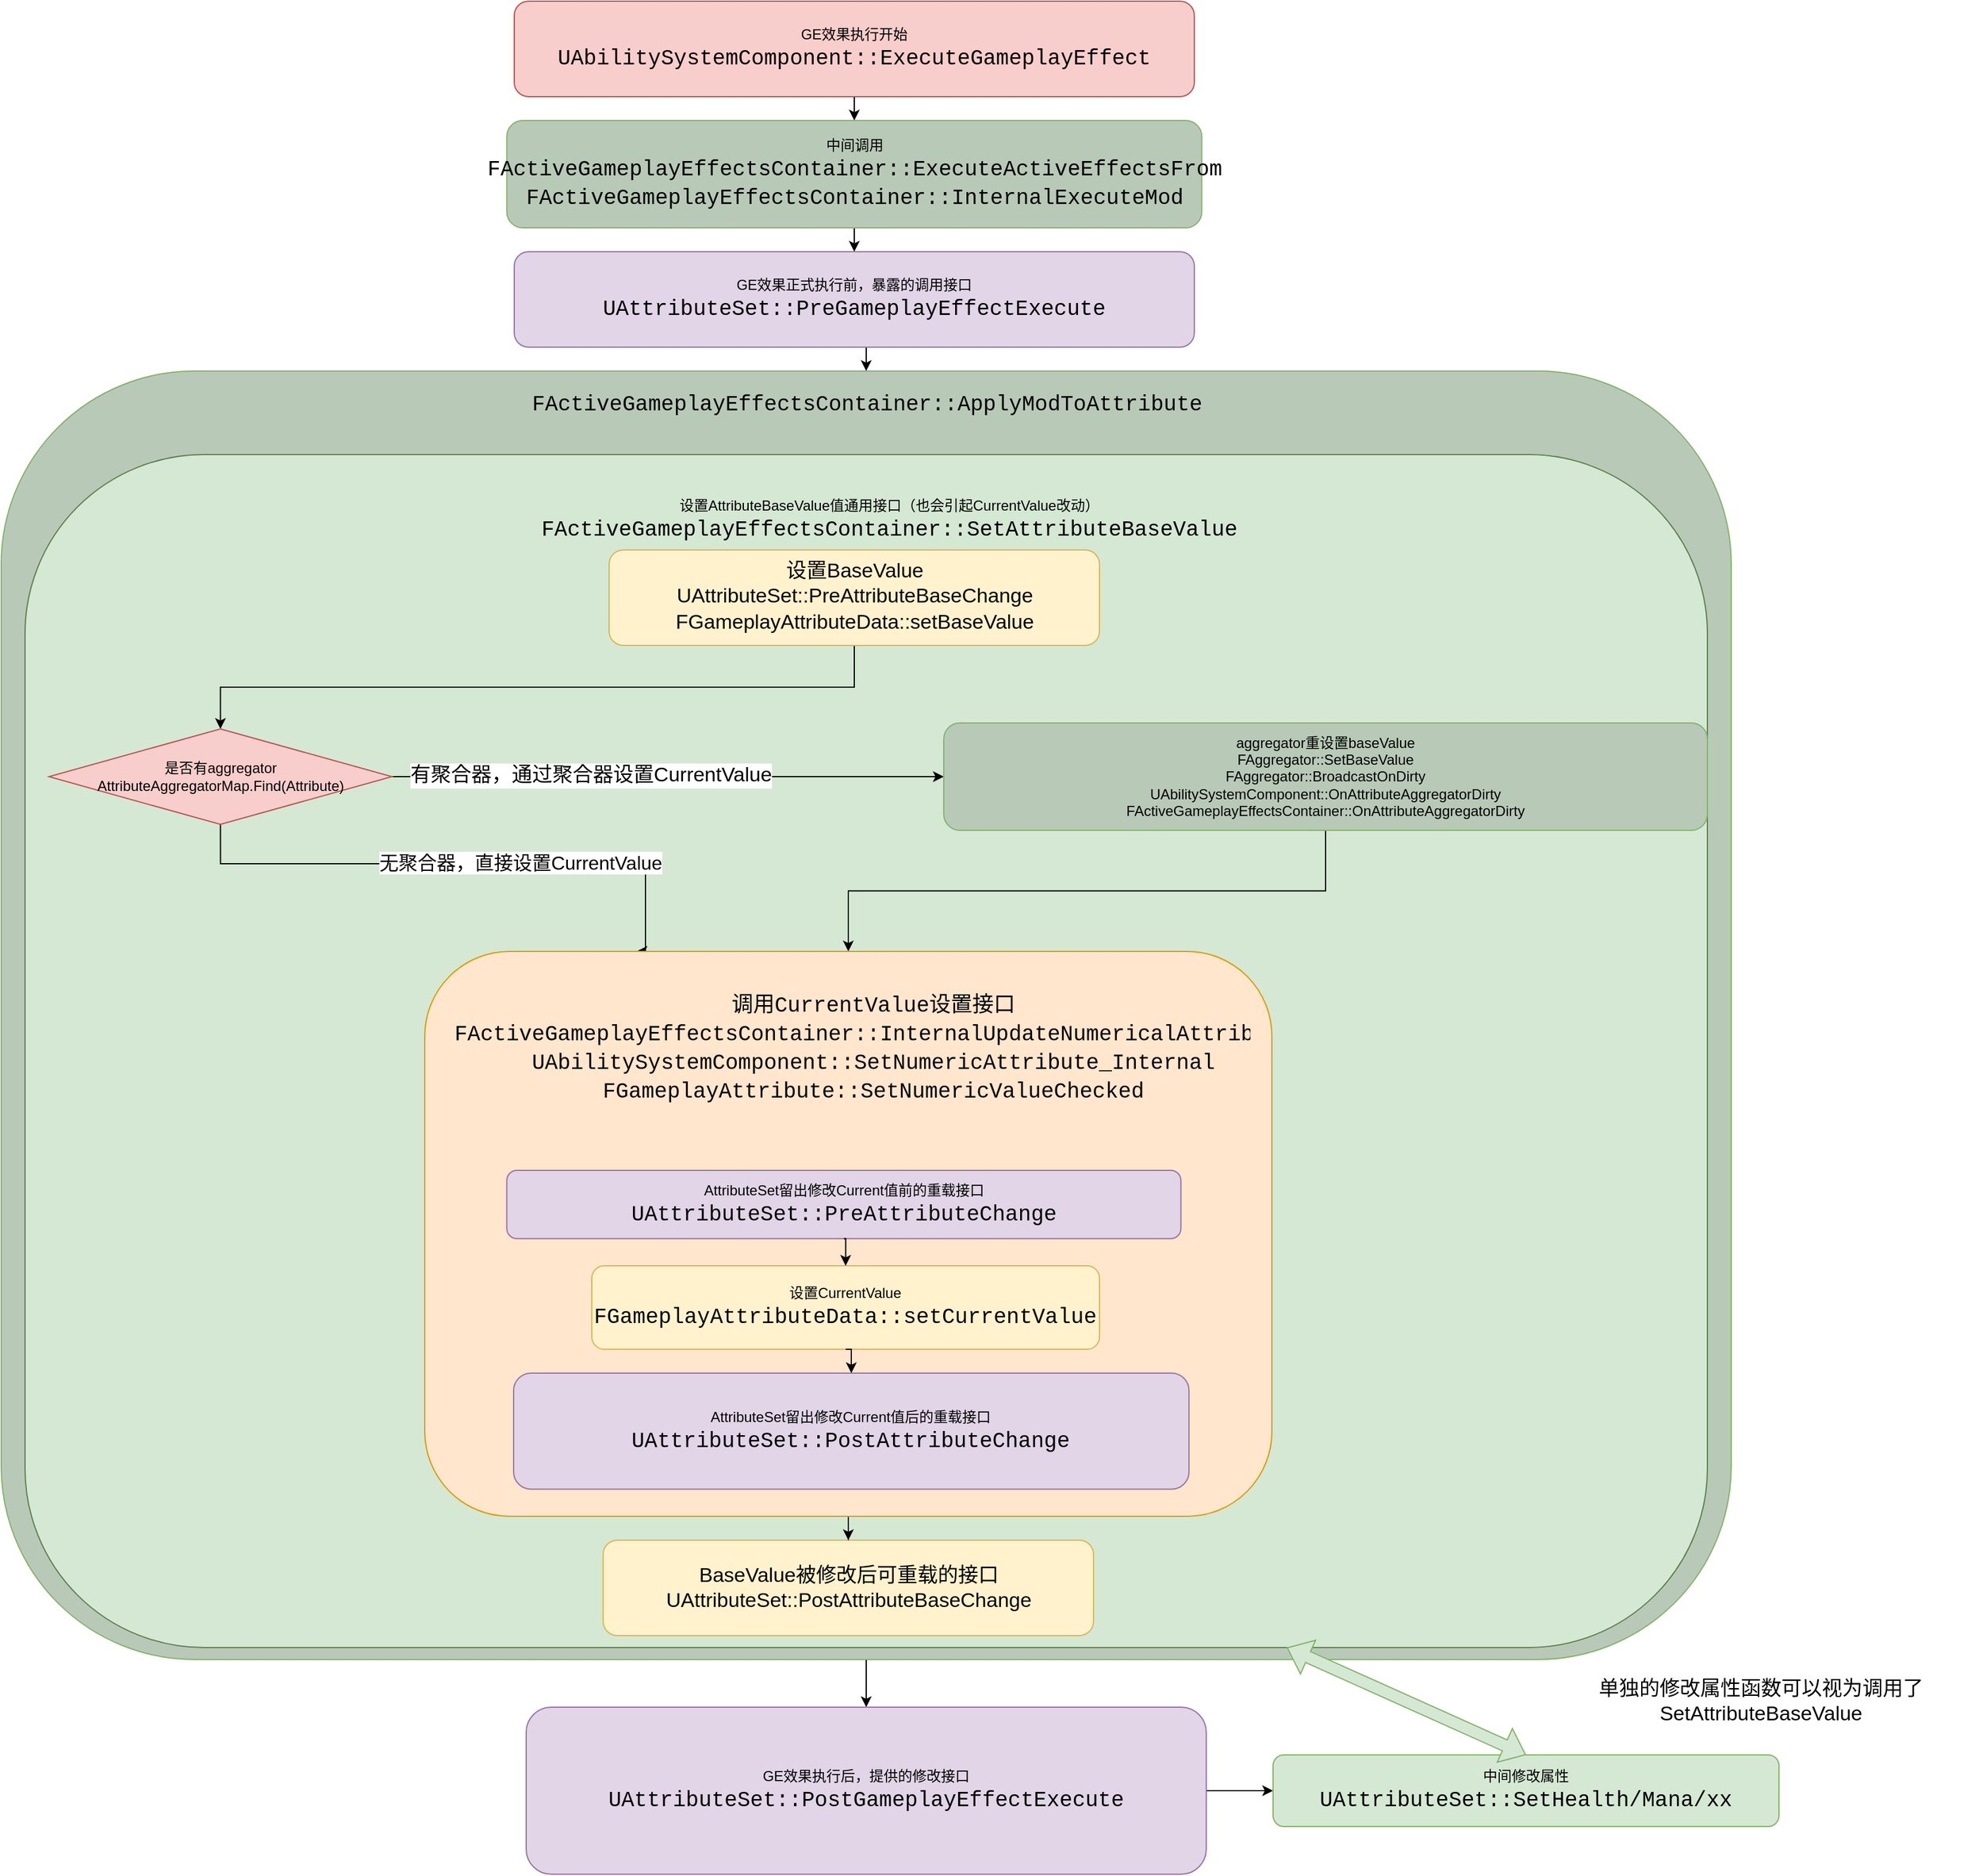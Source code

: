<mxfile version="20.8.16" type="device"><diagram id="C5RBs43oDa-KdzZeNtuy" name="Page-1"><mxGraphModel dx="2853" dy="14" grid="1" gridSize="10" guides="1" tooltips="1" connect="1" arrows="1" fold="1" page="1" pageScale="1" pageWidth="827" pageHeight="1169" math="0" shadow="0"><root><mxCell id="WIyWlLk6GJQsqaUBKTNV-0"/><mxCell id="WIyWlLk6GJQsqaUBKTNV-1" parent="WIyWlLk6GJQsqaUBKTNV-0"/><mxCell id="Cx3ExcxcxHurJxyxxGUK-4" style="edgeStyle=orthogonalEdgeStyle;rounded=0;orthogonalLoop=1;jettySize=auto;html=1;exitX=0.5;exitY=1;exitDx=0;exitDy=0;entryX=0.5;entryY=0;entryDx=0;entryDy=0;fontColor=#000000;" parent="WIyWlLk6GJQsqaUBKTNV-1" source="Cx3ExcxcxHurJxyxxGUK-0" target="Cx3ExcxcxHurJxyxxGUK-1" edge="1"><mxGeometry relative="1" as="geometry"/></mxCell><mxCell id="Cx3ExcxcxHurJxyxxGUK-0" value="GE效果执行开始&lt;br&gt;&lt;div style=&quot;font-family: Consolas, &amp;quot;Courier New&amp;quot;, monospace; font-size: 18px; line-height: 24px;&quot;&gt;UAbilitySystemComponent::ExecuteGameplayEffect&lt;/div&gt;" style="rounded=1;whiteSpace=wrap;html=1;fillColor=#f8cecc;strokeColor=#b85450;" parent="WIyWlLk6GJQsqaUBKTNV-1" vertex="1"><mxGeometry x="230" y="1200" width="570" height="80" as="geometry"/></mxCell><mxCell id="Cx3ExcxcxHurJxyxxGUK-22" style="edgeStyle=orthogonalEdgeStyle;rounded=0;orthogonalLoop=1;jettySize=auto;html=1;exitX=0.5;exitY=1;exitDx=0;exitDy=0;entryX=0.5;entryY=0;entryDx=0;entryDy=0;fontColor=#000000;" parent="WIyWlLk6GJQsqaUBKTNV-1" source="Cx3ExcxcxHurJxyxxGUK-1" target="Cx3ExcxcxHurJxyxxGUK-3" edge="1"><mxGeometry relative="1" as="geometry"/></mxCell><mxCell id="Cx3ExcxcxHurJxyxxGUK-1" value="中间调用&lt;br&gt;&lt;div style=&quot;font-family: Consolas, &amp;quot;Courier New&amp;quot;, monospace; font-size: 18px; line-height: 24px;&quot;&gt;FActiveGameplayEffectsContainer::ExecuteActiveEffectsFrom&lt;/div&gt;&lt;div style=&quot;font-family: Consolas, &amp;quot;Courier New&amp;quot;, monospace; font-size: 18px; line-height: 24px;&quot;&gt;FActiveGameplayEffectsContainer::InternalExecuteMod&lt;br&gt;&lt;/div&gt;" style="rounded=1;whiteSpace=wrap;html=1;fillColor=#B9C9B8;strokeColor=#82b366;" parent="WIyWlLk6GJQsqaUBKTNV-1" vertex="1"><mxGeometry x="223.75" y="1300" width="582.5" height="90" as="geometry"/></mxCell><mxCell id="Cx3ExcxcxHurJxyxxGUK-10" style="edgeStyle=orthogonalEdgeStyle;rounded=0;orthogonalLoop=1;jettySize=auto;html=1;exitX=0.5;exitY=1;exitDx=0;exitDy=0;entryX=0.5;entryY=0;entryDx=0;entryDy=0;fontColor=#000000;" parent="WIyWlLk6GJQsqaUBKTNV-1" source="Cx3ExcxcxHurJxyxxGUK-3" target="Cx3ExcxcxHurJxyxxGUK-9" edge="1"><mxGeometry relative="1" as="geometry"/></mxCell><mxCell id="Cx3ExcxcxHurJxyxxGUK-3" value="GE效果正式执行前，暴露的调用接口&lt;br&gt;&lt;div style=&quot;font-family: Consolas, &amp;quot;Courier New&amp;quot;, monospace; font-size: 18px; line-height: 24px;&quot;&gt;UAttributeSet::PreGameplayEffectExecute&lt;/div&gt;" style="rounded=1;whiteSpace=wrap;html=1;fillColor=#e1d5e7;strokeColor=#9673a6;" parent="WIyWlLk6GJQsqaUBKTNV-1" vertex="1"><mxGeometry x="230" y="1410" width="570" height="80" as="geometry"/></mxCell><mxCell id="Cx3ExcxcxHurJxyxxGUK-34" style="edgeStyle=orthogonalEdgeStyle;rounded=0;orthogonalLoop=1;jettySize=auto;html=1;exitX=0.5;exitY=1;exitDx=0;exitDy=0;fontColor=#000000;" parent="WIyWlLk6GJQsqaUBKTNV-1" source="Cx3ExcxcxHurJxyxxGUK-9" target="Cx3ExcxcxHurJxyxxGUK-32" edge="1"><mxGeometry relative="1" as="geometry"/></mxCell><mxCell id="Cx3ExcxcxHurJxyxxGUK-9" value="" style="rounded=1;whiteSpace=wrap;html=1;fillColor=#B9C9B8;strokeColor=#82b366;" parent="WIyWlLk6GJQsqaUBKTNV-1" vertex="1"><mxGeometry x="-200" y="1510" width="1450" height="1080" as="geometry"/></mxCell><mxCell id="Cx3ExcxcxHurJxyxxGUK-11" value="" style="rounded=1;whiteSpace=wrap;html=1;fillColor=#d5e8d4;strokeColor=#5D8049;" parent="WIyWlLk6GJQsqaUBKTNV-1" vertex="1"><mxGeometry x="-180" y="1580" width="1410" height="1000" as="geometry"/></mxCell><mxCell id="BjdxmJHwC_qiLSju4aS4-2" style="edgeStyle=orthogonalEdgeStyle;rounded=0;orthogonalLoop=1;jettySize=auto;html=1;exitX=0.5;exitY=1;exitDx=0;exitDy=0;" parent="WIyWlLk6GJQsqaUBKTNV-1" source="Cx3ExcxcxHurJxyxxGUK-13" target="Cx3ExcxcxHurJxyxxGUK-17" edge="1"><mxGeometry relative="1" as="geometry"/></mxCell><mxCell id="Cx3ExcxcxHurJxyxxGUK-13" value="&lt;font style=&quot;font-size: 17px;&quot;&gt;设置BaseValue&lt;br&gt;UAttributeSet::PreAttributeBaseChange&lt;br&gt;&lt;/font&gt;&lt;div style=&quot;line-height: 24px; font-size: 17px;&quot;&gt;&lt;div style=&quot;line-height: 24px;&quot;&gt;&lt;font style=&quot;font-size: 17px;&quot;&gt;FGameplayAttributeData::setBaseValue&lt;/font&gt;&lt;/div&gt;&lt;/div&gt;" style="rounded=1;whiteSpace=wrap;html=1;fillColor=#fff2cc;strokeColor=#d6b656;" parent="WIyWlLk6GJQsqaUBKTNV-1" vertex="1"><mxGeometry x="309.5" y="1660" width="411" height="80" as="geometry"/></mxCell><mxCell id="BjdxmJHwC_qiLSju4aS4-3" style="edgeStyle=orthogonalEdgeStyle;rounded=0;orthogonalLoop=1;jettySize=auto;html=1;exitX=0.5;exitY=1;exitDx=0;exitDy=0;entryX=0.25;entryY=0;entryDx=0;entryDy=0;" parent="WIyWlLk6GJQsqaUBKTNV-1" source="Cx3ExcxcxHurJxyxxGUK-17" target="Cx3ExcxcxHurJxyxxGUK-23" edge="1"><mxGeometry relative="1" as="geometry"><mxPoint x="160" y="1870" as="targetPoint"/><Array as="points"><mxPoint x="-16" y="1923"/><mxPoint x="340" y="1923"/><mxPoint x="340" y="1997"/></Array></mxGeometry></mxCell><mxCell id="BjdxmJHwC_qiLSju4aS4-4" value="&lt;font style=&quot;font-size: 16px;&quot;&gt;无聚合器，直接设置CurrentValue&lt;/font&gt;" style="edgeLabel;html=1;align=center;verticalAlign=middle;resizable=0;points=[];" parent="BjdxmJHwC_qiLSju4aS4-3" vertex="1" connectable="0"><mxGeometry x="0.207" y="1" relative="1" as="geometry"><mxPoint as="offset"/></mxGeometry></mxCell><mxCell id="BjdxmJHwC_qiLSju4aS4-8" style="edgeStyle=orthogonalEdgeStyle;rounded=0;orthogonalLoop=1;jettySize=auto;html=1;exitX=1;exitY=0.5;exitDx=0;exitDy=0;fontFamily=Helvetica;fontSize=17;" parent="WIyWlLk6GJQsqaUBKTNV-1" source="Cx3ExcxcxHurJxyxxGUK-17" target="BjdxmJHwC_qiLSju4aS4-7" edge="1"><mxGeometry relative="1" as="geometry"/></mxCell><mxCell id="BjdxmJHwC_qiLSju4aS4-12" value="有聚合器，通过聚合器设置CurrentValue" style="edgeLabel;html=1;align=center;verticalAlign=middle;resizable=0;points=[];fontSize=17;fontFamily=Helvetica;" parent="BjdxmJHwC_qiLSju4aS4-8" vertex="1" connectable="0"><mxGeometry x="-0.279" y="1" relative="1" as="geometry"><mxPoint as="offset"/></mxGeometry></mxCell><mxCell id="Cx3ExcxcxHurJxyxxGUK-17" value="是否有aggregator&lt;br&gt;AttributeAggregatorMap.Find(Attribute)" style="rhombus;whiteSpace=wrap;html=1;labelBackgroundColor=none;strokeColor=#b85450;fillColor=#f8cecc;" parent="WIyWlLk6GJQsqaUBKTNV-1" vertex="1"><mxGeometry x="-160" y="1810" width="287.5" height="80" as="geometry"/></mxCell><mxCell id="Cx3ExcxcxHurJxyxxGUK-40" style="edgeStyle=orthogonalEdgeStyle;rounded=0;orthogonalLoop=1;jettySize=auto;html=1;exitX=1;exitY=0.5;exitDx=0;exitDy=0;entryX=0;entryY=0.5;entryDx=0;entryDy=0;fontColor=#000000;" parent="WIyWlLk6GJQsqaUBKTNV-1" source="Cx3ExcxcxHurJxyxxGUK-32" target="Cx3ExcxcxHurJxyxxGUK-39" edge="1"><mxGeometry relative="1" as="geometry"/></mxCell><mxCell id="Cx3ExcxcxHurJxyxxGUK-32" value="GE效果执行后，提供的修改接口&lt;br&gt;&lt;div style=&quot;font-family: Consolas, &amp;quot;Courier New&amp;quot;, monospace; font-size: 18px; line-height: 24px;&quot;&gt;UAttributeSet::PostGameplayEffectExecute&lt;/div&gt;" style="rounded=1;whiteSpace=wrap;html=1;fillColor=#e1d5e7;strokeColor=#9673a6;" parent="WIyWlLk6GJQsqaUBKTNV-1" vertex="1"><mxGeometry x="240" y="2630" width="570" height="140" as="geometry"/></mxCell><mxCell id="Cx3ExcxcxHurJxyxxGUK-33" value="&lt;h1&gt;&lt;div style=&quot;border-color: var(--border-color); font-weight: 400; text-align: center; font-family: Consolas, &amp;quot;Courier New&amp;quot;, monospace; font-size: 18px; line-height: 24px;&quot;&gt;FActiveGameplayEffectsContainer::ApplyModToAttribute&lt;/div&gt;&lt;/h1&gt;" style="text;html=1;strokeColor=none;fillColor=none;spacing=5;spacingTop=-20;whiteSpace=wrap;overflow=hidden;rounded=0;fontColor=#000000;" parent="WIyWlLk6GJQsqaUBKTNV-1" vertex="1"><mxGeometry x="240" y="1520" width="590" height="40" as="geometry"/></mxCell><mxCell id="Cx3ExcxcxHurJxyxxGUK-38" value="设置AttributeBaseValue值通用接口（也会引起CurrentValue改动）&lt;br style=&quot;border-color: var(--border-color);&quot;&gt;&lt;div style=&quot;border-color: var(--border-color); font-family: Consolas, &amp;quot;Courier New&amp;quot;, monospace; font-size: 18px; line-height: 24px;&quot;&gt;FActiveGameplayEffectsContainer::SetAttributeBaseValue&lt;/div&gt;" style="text;html=1;strokeColor=none;fillColor=none;align=center;verticalAlign=middle;whiteSpace=wrap;rounded=0;fontColor=#000000;" parent="WIyWlLk6GJQsqaUBKTNV-1" vertex="1"><mxGeometry x="349" y="1620" width="391" height="30" as="geometry"/></mxCell><mxCell id="Cx3ExcxcxHurJxyxxGUK-39" value="中间修改属性&lt;br style=&quot;border-color: var(--border-color);&quot;&gt;&lt;div style=&quot;border-color: var(--border-color); font-family: Consolas, &amp;quot;Courier New&amp;quot;, monospace; font-size: 18px; line-height: 24px;&quot;&gt;UAttributeSet::SetHealth/Mana/xx&lt;/div&gt;" style="rounded=1;whiteSpace=wrap;html=1;labelBackgroundColor=none;strokeColor=#82b366;fillColor=#d5e8d4;" parent="WIyWlLk6GJQsqaUBKTNV-1" vertex="1"><mxGeometry x="866" y="2670" width="424" height="60" as="geometry"/></mxCell><mxCell id="BjdxmJHwC_qiLSju4aS4-5" value="&lt;font style=&quot;font-size: 17px;&quot;&gt;BaseValue被修改后可重载的接口&lt;br&gt;UAttributeSet::PostAttributeBaseChange&lt;br&gt;&lt;/font&gt;" style="rounded=1;whiteSpace=wrap;html=1;fillColor=#fff2cc;strokeColor=#d6b656;" parent="WIyWlLk6GJQsqaUBKTNV-1" vertex="1"><mxGeometry x="304.51" y="2490" width="411" height="80" as="geometry"/></mxCell><mxCell id="BjdxmJHwC_qiLSju4aS4-11" style="edgeStyle=orthogonalEdgeStyle;rounded=0;orthogonalLoop=1;jettySize=auto;html=1;exitX=0.5;exitY=1;exitDx=0;exitDy=0;fontFamily=Helvetica;fontSize=17;" parent="WIyWlLk6GJQsqaUBKTNV-1" source="BjdxmJHwC_qiLSju4aS4-7" target="Cx3ExcxcxHurJxyxxGUK-23" edge="1"><mxGeometry relative="1" as="geometry"/></mxCell><mxCell id="BjdxmJHwC_qiLSju4aS4-7" value="aggregator重设置baseValue&lt;br&gt;FAggregator::SetBaseValue&lt;br&gt;FAggregator::BroadcastOnDirty&lt;br&gt;UAbilitySystemComponent::OnAttributeAggregatorDirty&lt;br&gt;FActiveGameplayEffectsContainer::OnAttributeAggregatorDirty" style="rounded=1;whiteSpace=wrap;html=1;fillColor=#B9C9B8;strokeColor=#82b366;" parent="WIyWlLk6GJQsqaUBKTNV-1" vertex="1"><mxGeometry x="590" y="1805" width="640" height="90" as="geometry"/></mxCell><mxCell id="BjdxmJHwC_qiLSju4aS4-10" style="edgeStyle=orthogonalEdgeStyle;rounded=0;orthogonalLoop=1;jettySize=auto;html=1;exitX=0.5;exitY=1;exitDx=0;exitDy=0;fontFamily=Helvetica;fontSize=17;" parent="WIyWlLk6GJQsqaUBKTNV-1" source="Cx3ExcxcxHurJxyxxGUK-23" target="BjdxmJHwC_qiLSju4aS4-5" edge="1"><mxGeometry relative="1" as="geometry"/></mxCell><mxCell id="Cx3ExcxcxHurJxyxxGUK-23" value="" style="rounded=1;whiteSpace=wrap;html=1;fillColor=#ffe6cc;strokeColor=#d79b00;" parent="WIyWlLk6GJQsqaUBKTNV-1" vertex="1"><mxGeometry x="155.01" y="1996.49" width="709.99" height="473.51" as="geometry"/></mxCell><mxCell id="Cx3ExcxcxHurJxyxxGUK-26" value="AttributeSet留出修改Current值前的重载接口&lt;br&gt;&lt;div style=&quot;font-family: Consolas, &amp;quot;Courier New&amp;quot;, monospace; font-size: 18px; line-height: 24px;&quot;&gt;UAttributeSet::PreAttributeChange&lt;/div&gt;" style="rounded=1;whiteSpace=wrap;html=1;fillColor=#e1d5e7;strokeColor=#9673a6;" parent="WIyWlLk6GJQsqaUBKTNV-1" vertex="1"><mxGeometry x="223.75" y="2180" width="565" height="57.29" as="geometry"/></mxCell><mxCell id="Cx3ExcxcxHurJxyxxGUK-28" value="设置CurrentValue&lt;br&gt;&lt;div style=&quot;font-family: Consolas, &amp;quot;Courier New&amp;quot;, monospace; font-size: 18px; line-height: 24px;&quot;&gt;&lt;div style=&quot;line-height: 24px;&quot;&gt;FGameplayAttributeData::setCurrentValue&lt;/div&gt;&lt;/div&gt;" style="rounded=1;whiteSpace=wrap;html=1;fillColor=#fff2cc;strokeColor=#d6b656;" parent="WIyWlLk6GJQsqaUBKTNV-1" vertex="1"><mxGeometry x="295.01" y="2260" width="425.49" height="70" as="geometry"/></mxCell><mxCell id="Cx3ExcxcxHurJxyxxGUK-30" value="AttributeSet留出修改Current值后的重载接口&lt;br&gt;&lt;div style=&quot;font-family: Consolas, &amp;quot;Courier New&amp;quot;, monospace; font-size: 18px; line-height: 24px;&quot;&gt;UAttributeSet::PostAttributeChange&lt;/div&gt;" style="rounded=1;whiteSpace=wrap;html=1;fillColor=#e1d5e7;strokeColor=#9673a6;" parent="WIyWlLk6GJQsqaUBKTNV-1" vertex="1"><mxGeometry x="229.489" y="2349.996" width="566.042" height="97.297" as="geometry"/></mxCell><mxCell id="Cx3ExcxcxHurJxyxxGUK-35" value="&lt;h1&gt;&lt;div style=&quot;border-color: var(--border-color); font-weight: 400; text-align: center; font-family: Consolas, &amp;quot;Courier New&amp;quot;, monospace; font-size: 18px; line-height: 24px;&quot;&gt;&lt;div style=&quot;border-color: var(--border-color); line-height: 24px;&quot;&gt;调用CurrentValue设置接口&lt;br style=&quot;border-color: var(--border-color); font-family: Helvetica; font-size: 12px;&quot;&gt;&lt;div style=&quot;border-color: var(--border-color); line-height: 24px;&quot;&gt;FActiveGameplayEffectsContainer::InternalUpdateNumericalAttribute&lt;/div&gt;&lt;div style=&quot;border-color: var(--border-color); line-height: 24px;&quot;&gt;&lt;div style=&quot;border-color: var(--border-color); line-height: 24px;&quot;&gt;UAbilitySystemComponent::SetNumericAttribute_Internal&lt;/div&gt;&lt;/div&gt;&lt;/div&gt;&lt;div style=&quot;border-color: var(--border-color); line-height: 24px;&quot;&gt;FGameplayAttribute::SetNumericValueChecked&lt;/div&gt;&lt;/div&gt;&lt;/h1&gt;" style="text;html=1;strokeColor=none;fillColor=none;spacing=5;spacingTop=-20;whiteSpace=wrap;overflow=hidden;rounded=0;fontColor=#000000;" parent="WIyWlLk6GJQsqaUBKTNV-1" vertex="1"><mxGeometry x="175.01" y="2024.33" width="675" height="111.35" as="geometry"/></mxCell><mxCell id="Cx3ExcxcxHurJxyxxGUK-29" style="edgeStyle=orthogonalEdgeStyle;rounded=0;orthogonalLoop=1;jettySize=auto;html=1;exitX=0.5;exitY=1;exitDx=0;exitDy=0;entryX=0.5;entryY=0;entryDx=0;entryDy=0;fontColor=#000000;" parent="WIyWlLk6GJQsqaUBKTNV-1" source="Cx3ExcxcxHurJxyxxGUK-26" target="Cx3ExcxcxHurJxyxxGUK-28" edge="1"><mxGeometry relative="1" as="geometry"/></mxCell><mxCell id="Cx3ExcxcxHurJxyxxGUK-31" style="edgeStyle=orthogonalEdgeStyle;rounded=0;orthogonalLoop=1;jettySize=auto;html=1;exitX=0.5;exitY=1;exitDx=0;exitDy=0;entryX=0.5;entryY=0;entryDx=0;entryDy=0;fontColor=#000000;" parent="WIyWlLk6GJQsqaUBKTNV-1" source="Cx3ExcxcxHurJxyxxGUK-28" target="Cx3ExcxcxHurJxyxxGUK-30" edge="1"><mxGeometry relative="1" as="geometry"/></mxCell><mxCell id="g4Ad-6OpB0dCacpLV0Dv-0" value="" style="shape=flexArrow;endArrow=classic;startArrow=classic;html=1;rounded=0;exitX=0.5;exitY=0;exitDx=0;exitDy=0;entryX=0.75;entryY=1;entryDx=0;entryDy=0;fillColor=#d5e8d4;strokeColor=#82b366;" edge="1" parent="WIyWlLk6GJQsqaUBKTNV-1" source="Cx3ExcxcxHurJxyxxGUK-39" target="Cx3ExcxcxHurJxyxxGUK-11"><mxGeometry width="100" height="100" relative="1" as="geometry"><mxPoint x="1250" y="2620" as="sourcePoint"/><mxPoint x="1350" y="2520" as="targetPoint"/></mxGeometry></mxCell><mxCell id="g4Ad-6OpB0dCacpLV0Dv-1" value="&lt;font style=&quot;font-size: 17px;&quot;&gt;单独的修改属性函数可以视为调用了SetAttributeBaseValue&lt;/font&gt;" style="text;html=1;strokeColor=none;fillColor=none;align=center;verticalAlign=middle;whiteSpace=wrap;rounded=0;" vertex="1" parent="WIyWlLk6GJQsqaUBKTNV-1"><mxGeometry x="1090" y="2610" width="370" height="30" as="geometry"/></mxCell></root></mxGraphModel></diagram></mxfile>